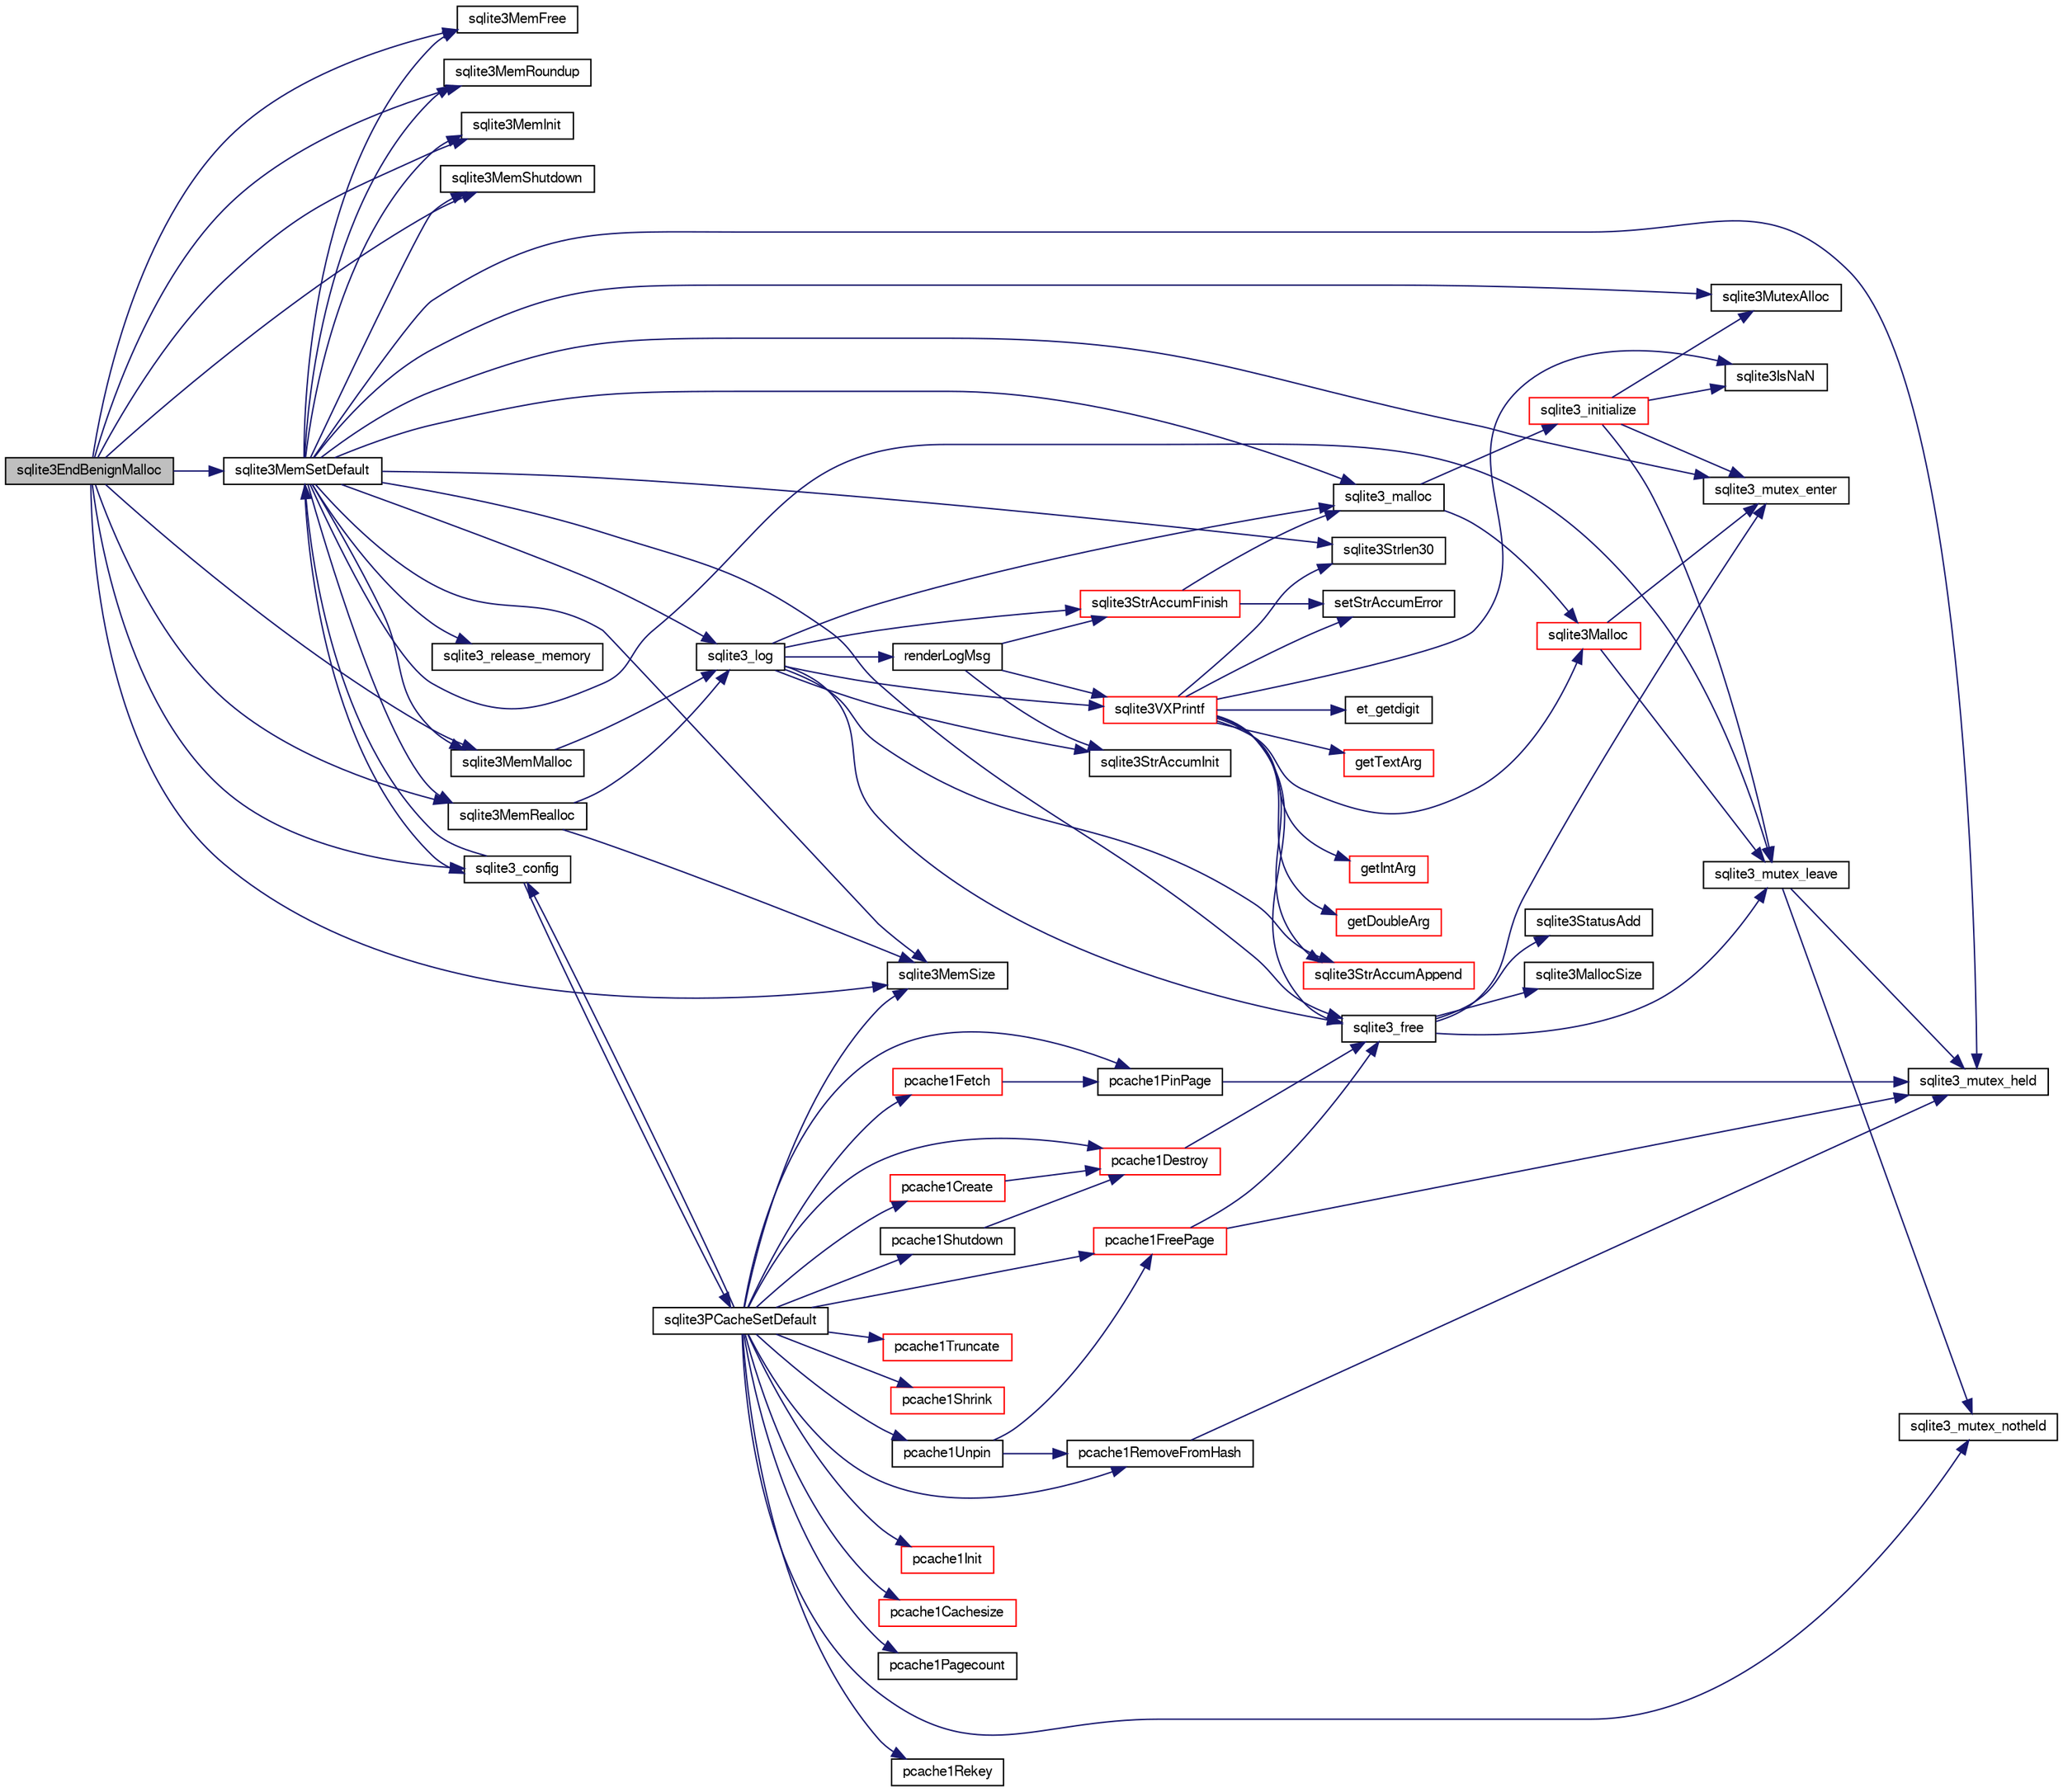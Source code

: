 digraph "sqlite3EndBenignMalloc"
{
  edge [fontname="FreeSans",fontsize="10",labelfontname="FreeSans",labelfontsize="10"];
  node [fontname="FreeSans",fontsize="10",shape=record];
  rankdir="LR";
  Node506634 [label="sqlite3EndBenignMalloc",height=0.2,width=0.4,color="black", fillcolor="grey75", style="filled", fontcolor="black"];
  Node506634 -> Node506635 [color="midnightblue",fontsize="10",style="solid",fontname="FreeSans"];
  Node506635 [label="sqlite3MemMalloc",height=0.2,width=0.4,color="black", fillcolor="white", style="filled",URL="$sqlite3_8c.html#a53157f1a669f949332f44ca9f15c0a43"];
  Node506635 -> Node506636 [color="midnightblue",fontsize="10",style="solid",fontname="FreeSans"];
  Node506636 [label="sqlite3_log",height=0.2,width=0.4,color="black", fillcolor="white", style="filled",URL="$sqlite3_8c.html#a298c9699bf9c143662c6b1fec4b2dc3b"];
  Node506636 -> Node506637 [color="midnightblue",fontsize="10",style="solid",fontname="FreeSans"];
  Node506637 [label="renderLogMsg",height=0.2,width=0.4,color="black", fillcolor="white", style="filled",URL="$sqlite3_8c.html#a7a02b43ce0a27bb52085c7f446d115af"];
  Node506637 -> Node506638 [color="midnightblue",fontsize="10",style="solid",fontname="FreeSans"];
  Node506638 [label="sqlite3StrAccumInit",height=0.2,width=0.4,color="black", fillcolor="white", style="filled",URL="$sqlite3_8c.html#aabf95e113b9d54d519cd15a56215f560"];
  Node506637 -> Node506639 [color="midnightblue",fontsize="10",style="solid",fontname="FreeSans"];
  Node506639 [label="sqlite3VXPrintf",height=0.2,width=0.4,color="red", fillcolor="white", style="filled",URL="$sqlite3_8c.html#a63c25806c9bd4a2b76f9a0eb232c6bde"];
  Node506639 -> Node506640 [color="midnightblue",fontsize="10",style="solid",fontname="FreeSans"];
  Node506640 [label="sqlite3StrAccumAppend",height=0.2,width=0.4,color="red", fillcolor="white", style="filled",URL="$sqlite3_8c.html#a56664fa33def33c5a5245b623441d5e0"];
  Node506639 -> Node506910 [color="midnightblue",fontsize="10",style="solid",fontname="FreeSans"];
  Node506910 [label="getIntArg",height=0.2,width=0.4,color="red", fillcolor="white", style="filled",URL="$sqlite3_8c.html#abff258963dbd9205fb299851a64c67be"];
  Node506639 -> Node506658 [color="midnightblue",fontsize="10",style="solid",fontname="FreeSans"];
  Node506658 [label="sqlite3Malloc",height=0.2,width=0.4,color="red", fillcolor="white", style="filled",URL="$sqlite3_8c.html#a361a2eaa846b1885f123abe46f5d8b2b"];
  Node506658 -> Node506652 [color="midnightblue",fontsize="10",style="solid",fontname="FreeSans"];
  Node506652 [label="sqlite3_mutex_enter",height=0.2,width=0.4,color="black", fillcolor="white", style="filled",URL="$sqlite3_8c.html#a1c12cde690bd89f104de5cbad12a6bf5"];
  Node506658 -> Node506654 [color="midnightblue",fontsize="10",style="solid",fontname="FreeSans"];
  Node506654 [label="sqlite3_mutex_leave",height=0.2,width=0.4,color="black", fillcolor="white", style="filled",URL="$sqlite3_8c.html#a5838d235601dbd3c1fa993555c6bcc93"];
  Node506654 -> Node506646 [color="midnightblue",fontsize="10",style="solid",fontname="FreeSans"];
  Node506646 [label="sqlite3_mutex_held",height=0.2,width=0.4,color="black", fillcolor="white", style="filled",URL="$sqlite3_8c.html#acf77da68932b6bc163c5e68547ecc3e7"];
  Node506654 -> Node506655 [color="midnightblue",fontsize="10",style="solid",fontname="FreeSans"];
  Node506655 [label="sqlite3_mutex_notheld",height=0.2,width=0.4,color="black", fillcolor="white", style="filled",URL="$sqlite3_8c.html#a83967c837c1c000d3b5adcfaa688f5dc"];
  Node506639 -> Node506643 [color="midnightblue",fontsize="10",style="solid",fontname="FreeSans"];
  Node506643 [label="setStrAccumError",height=0.2,width=0.4,color="black", fillcolor="white", style="filled",URL="$sqlite3_8c.html#a3dc479a1fc8ba1ab8edfe51f8a0b102c"];
  Node506639 -> Node506911 [color="midnightblue",fontsize="10",style="solid",fontname="FreeSans"];
  Node506911 [label="getDoubleArg",height=0.2,width=0.4,color="red", fillcolor="white", style="filled",URL="$sqlite3_8c.html#a1cf25120072c85bd261983b24c12c3d9"];
  Node506639 -> Node506803 [color="midnightblue",fontsize="10",style="solid",fontname="FreeSans"];
  Node506803 [label="sqlite3IsNaN",height=0.2,width=0.4,color="black", fillcolor="white", style="filled",URL="$sqlite3_8c.html#aed4d78203877c3486765ccbc7feebb50"];
  Node506639 -> Node506719 [color="midnightblue",fontsize="10",style="solid",fontname="FreeSans"];
  Node506719 [label="sqlite3Strlen30",height=0.2,width=0.4,color="black", fillcolor="white", style="filled",URL="$sqlite3_8c.html#a3dcd80ba41f1a308193dee74857b62a7"];
  Node506639 -> Node506912 [color="midnightblue",fontsize="10",style="solid",fontname="FreeSans"];
  Node506912 [label="et_getdigit",height=0.2,width=0.4,color="black", fillcolor="white", style="filled",URL="$sqlite3_8c.html#a40c5a308749ad07cc2397a53e081bff0"];
  Node506639 -> Node506913 [color="midnightblue",fontsize="10",style="solid",fontname="FreeSans"];
  Node506913 [label="getTextArg",height=0.2,width=0.4,color="red", fillcolor="white", style="filled",URL="$sqlite3_8c.html#afbb41850423ef20071cefaab0431e04d"];
  Node506639 -> Node506651 [color="midnightblue",fontsize="10",style="solid",fontname="FreeSans"];
  Node506651 [label="sqlite3_free",height=0.2,width=0.4,color="black", fillcolor="white", style="filled",URL="$sqlite3_8c.html#a6552349e36a8a691af5487999ab09519"];
  Node506651 -> Node506652 [color="midnightblue",fontsize="10",style="solid",fontname="FreeSans"];
  Node506651 -> Node506653 [color="midnightblue",fontsize="10",style="solid",fontname="FreeSans"];
  Node506653 [label="sqlite3StatusAdd",height=0.2,width=0.4,color="black", fillcolor="white", style="filled",URL="$sqlite3_8c.html#afa029f93586aeab4cc85360905dae9cd"];
  Node506651 -> Node506649 [color="midnightblue",fontsize="10",style="solid",fontname="FreeSans"];
  Node506649 [label="sqlite3MallocSize",height=0.2,width=0.4,color="black", fillcolor="white", style="filled",URL="$sqlite3_8c.html#acf5d2a5f35270bafb050bd2def576955"];
  Node506651 -> Node506654 [color="midnightblue",fontsize="10",style="solid",fontname="FreeSans"];
  Node506637 -> Node506746 [color="midnightblue",fontsize="10",style="solid",fontname="FreeSans"];
  Node506746 [label="sqlite3StrAccumFinish",height=0.2,width=0.4,color="red", fillcolor="white", style="filled",URL="$sqlite3_8c.html#adb7f26b10ac1b847db6f000ef4c2e2ba"];
  Node506746 -> Node506721 [color="midnightblue",fontsize="10",style="solid",fontname="FreeSans"];
  Node506721 [label="sqlite3_malloc",height=0.2,width=0.4,color="black", fillcolor="white", style="filled",URL="$sqlite3_8c.html#ac79dba55fc32b6a840cf5a9769bce7cd"];
  Node506721 -> Node506664 [color="midnightblue",fontsize="10",style="solid",fontname="FreeSans"];
  Node506664 [label="sqlite3_initialize",height=0.2,width=0.4,color="red", fillcolor="white", style="filled",URL="$sqlite3_8c.html#ab0c0ee2d5d4cf8b28e9572296a8861df"];
  Node506664 -> Node506683 [color="midnightblue",fontsize="10",style="solid",fontname="FreeSans"];
  Node506683 [label="sqlite3MutexAlloc",height=0.2,width=0.4,color="black", fillcolor="white", style="filled",URL="$sqlite3_8c.html#a0e3f432ee581f6876b590e7ad7e84e19"];
  Node506664 -> Node506652 [color="midnightblue",fontsize="10",style="solid",fontname="FreeSans"];
  Node506664 -> Node506654 [color="midnightblue",fontsize="10",style="solid",fontname="FreeSans"];
  Node506664 -> Node506803 [color="midnightblue",fontsize="10",style="solid",fontname="FreeSans"];
  Node506721 -> Node506658 [color="midnightblue",fontsize="10",style="solid",fontname="FreeSans"];
  Node506746 -> Node506643 [color="midnightblue",fontsize="10",style="solid",fontname="FreeSans"];
  Node506636 -> Node506638 [color="midnightblue",fontsize="10",style="solid",fontname="FreeSans"];
  Node506636 -> Node506639 [color="midnightblue",fontsize="10",style="solid",fontname="FreeSans"];
  Node506636 -> Node506746 [color="midnightblue",fontsize="10",style="solid",fontname="FreeSans"];
  Node506636 -> Node506721 [color="midnightblue",fontsize="10",style="solid",fontname="FreeSans"];
  Node506636 -> Node506651 [color="midnightblue",fontsize="10",style="solid",fontname="FreeSans"];
  Node506636 -> Node506640 [color="midnightblue",fontsize="10",style="solid",fontname="FreeSans"];
  Node506634 -> Node506686 [color="midnightblue",fontsize="10",style="solid",fontname="FreeSans"];
  Node506686 [label="sqlite3MemFree",height=0.2,width=0.4,color="black", fillcolor="white", style="filled",URL="$sqlite3_8c.html#a4198492989c7a427e3d704c06058850a"];
  Node506634 -> Node506687 [color="midnightblue",fontsize="10",style="solid",fontname="FreeSans"];
  Node506687 [label="sqlite3MemRealloc",height=0.2,width=0.4,color="black", fillcolor="white", style="filled",URL="$sqlite3_8c.html#addd043cc5742c3b0cf536763cd4e6948"];
  Node506687 -> Node506636 [color="midnightblue",fontsize="10",style="solid",fontname="FreeSans"];
  Node506687 -> Node506688 [color="midnightblue",fontsize="10",style="solid",fontname="FreeSans"];
  Node506688 [label="sqlite3MemSize",height=0.2,width=0.4,color="black", fillcolor="white", style="filled",URL="$sqlite3_8c.html#a564962938d56643e999de431c190f937"];
  Node506634 -> Node506688 [color="midnightblue",fontsize="10",style="solid",fontname="FreeSans"];
  Node506634 -> Node506689 [color="midnightblue",fontsize="10",style="solid",fontname="FreeSans"];
  Node506689 [label="sqlite3MemRoundup",height=0.2,width=0.4,color="black", fillcolor="white", style="filled",URL="$sqlite3_8c.html#ac9d66a2d2d224dfafcf6a49d48436ddc"];
  Node506634 -> Node506690 [color="midnightblue",fontsize="10",style="solid",fontname="FreeSans"];
  Node506690 [label="sqlite3MemInit",height=0.2,width=0.4,color="black", fillcolor="white", style="filled",URL="$sqlite3_8c.html#a1ec61c1becf036ba7fcb571ae51300af"];
  Node506634 -> Node506691 [color="midnightblue",fontsize="10",style="solid",fontname="FreeSans"];
  Node506691 [label="sqlite3MemShutdown",height=0.2,width=0.4,color="black", fillcolor="white", style="filled",URL="$sqlite3_8c.html#a934531b3f7c4743196f453ce6db028dc"];
  Node506634 -> Node506685 [color="midnightblue",fontsize="10",style="solid",fontname="FreeSans"];
  Node506685 [label="sqlite3MemSetDefault",height=0.2,width=0.4,color="black", fillcolor="white", style="filled",URL="$sqlite3_8c.html#a162fbfd727e92c5f8f72625b5ff62549"];
  Node506685 -> Node506635 [color="midnightblue",fontsize="10",style="solid",fontname="FreeSans"];
  Node506685 -> Node506686 [color="midnightblue",fontsize="10",style="solid",fontname="FreeSans"];
  Node506685 -> Node506687 [color="midnightblue",fontsize="10",style="solid",fontname="FreeSans"];
  Node506685 -> Node506688 [color="midnightblue",fontsize="10",style="solid",fontname="FreeSans"];
  Node506685 -> Node506689 [color="midnightblue",fontsize="10",style="solid",fontname="FreeSans"];
  Node506685 -> Node506690 [color="midnightblue",fontsize="10",style="solid",fontname="FreeSans"];
  Node506685 -> Node506691 [color="midnightblue",fontsize="10",style="solid",fontname="FreeSans"];
  Node506685 -> Node506692 [color="midnightblue",fontsize="10",style="solid",fontname="FreeSans"];
  Node506692 [label="sqlite3_config",height=0.2,width=0.4,color="black", fillcolor="white", style="filled",URL="$sqlite3_8c.html#a74ad420b6f26bc06a04ff6ecec8a8c91"];
  Node506692 -> Node506685 [color="midnightblue",fontsize="10",style="solid",fontname="FreeSans"];
  Node506692 -> Node506693 [color="midnightblue",fontsize="10",style="solid",fontname="FreeSans"];
  Node506693 [label="sqlite3PCacheSetDefault",height=0.2,width=0.4,color="black", fillcolor="white", style="filled",URL="$sqlite3_8c.html#a91974afe7709a742451438556ee0c70c"];
  Node506693 -> Node506694 [color="midnightblue",fontsize="10",style="solid",fontname="FreeSans"];
  Node506694 [label="pcache1Init",height=0.2,width=0.4,color="red", fillcolor="white", style="filled",URL="$sqlite3_8c.html#a05e9c1daf3dd812db1d769b69b20e069"];
  Node506693 -> Node506696 [color="midnightblue",fontsize="10",style="solid",fontname="FreeSans"];
  Node506696 [label="pcache1Shutdown",height=0.2,width=0.4,color="black", fillcolor="white", style="filled",URL="$sqlite3_8c.html#a707b7714a99d68e6858d4305b2a02579"];
  Node506696 -> Node506697 [color="midnightblue",fontsize="10",style="solid",fontname="FreeSans"];
  Node506697 [label="pcache1Destroy",height=0.2,width=0.4,color="red", fillcolor="white", style="filled",URL="$sqlite3_8c.html#af128220dedcda78a71f3283ece247258"];
  Node506697 -> Node506651 [color="midnightblue",fontsize="10",style="solid",fontname="FreeSans"];
  Node506693 -> Node506704 [color="midnightblue",fontsize="10",style="solid",fontname="FreeSans"];
  Node506704 [label="pcache1Create",height=0.2,width=0.4,color="red", fillcolor="white", style="filled",URL="$sqlite3_8c.html#a44cfeb7ecaf2b6aa54934d3deaee8919"];
  Node506704 -> Node506697 [color="midnightblue",fontsize="10",style="solid",fontname="FreeSans"];
  Node506693 -> Node506707 [color="midnightblue",fontsize="10",style="solid",fontname="FreeSans"];
  Node506707 [label="pcache1Cachesize",height=0.2,width=0.4,color="red", fillcolor="white", style="filled",URL="$sqlite3_8c.html#a071ef90a5e389826abcea7883ff2cd05"];
  Node506693 -> Node506708 [color="midnightblue",fontsize="10",style="solid",fontname="FreeSans"];
  Node506708 [label="pcache1Pagecount",height=0.2,width=0.4,color="black", fillcolor="white", style="filled",URL="$sqlite3_8c.html#aad313c3d8464ce3154a2a31409c5c625"];
  Node506693 -> Node506709 [color="midnightblue",fontsize="10",style="solid",fontname="FreeSans"];
  Node506709 [label="pcache1Fetch",height=0.2,width=0.4,color="red", fillcolor="white", style="filled",URL="$sqlite3_8c.html#a745bc37e2a945b10e6b23a6fe6c35411"];
  Node506709 -> Node506699 [color="midnightblue",fontsize="10",style="solid",fontname="FreeSans"];
  Node506699 [label="pcache1PinPage",height=0.2,width=0.4,color="black", fillcolor="white", style="filled",URL="$sqlite3_8c.html#a8c56f8763581386fa892a46f77c8d684"];
  Node506699 -> Node506646 [color="midnightblue",fontsize="10",style="solid",fontname="FreeSans"];
  Node506693 -> Node506715 [color="midnightblue",fontsize="10",style="solid",fontname="FreeSans"];
  Node506715 [label="pcache1Unpin",height=0.2,width=0.4,color="black", fillcolor="white", style="filled",URL="$sqlite3_8c.html#a5f9a5ef3862388dc0b104f9efea3f8c5"];
  Node506715 -> Node506703 [color="midnightblue",fontsize="10",style="solid",fontname="FreeSans"];
  Node506703 [label="pcache1RemoveFromHash",height=0.2,width=0.4,color="black", fillcolor="white", style="filled",URL="$sqlite3_8c.html#a1b58eae8a9fe64c0c817a74a2ac7ad41"];
  Node506703 -> Node506646 [color="midnightblue",fontsize="10",style="solid",fontname="FreeSans"];
  Node506715 -> Node506700 [color="midnightblue",fontsize="10",style="solid",fontname="FreeSans"];
  Node506700 [label="pcache1FreePage",height=0.2,width=0.4,color="red", fillcolor="white", style="filled",URL="$sqlite3_8c.html#aa3f573a706805bb81ef72ff65ffcdb79"];
  Node506700 -> Node506646 [color="midnightblue",fontsize="10",style="solid",fontname="FreeSans"];
  Node506700 -> Node506651 [color="midnightblue",fontsize="10",style="solid",fontname="FreeSans"];
  Node506693 -> Node506716 [color="midnightblue",fontsize="10",style="solid",fontname="FreeSans"];
  Node506716 [label="pcache1Rekey",height=0.2,width=0.4,color="black", fillcolor="white", style="filled",URL="$sqlite3_8c.html#af4b8e7f81a3c3379d34aa2060102fcfe"];
  Node506693 -> Node506717 [color="midnightblue",fontsize="10",style="solid",fontname="FreeSans"];
  Node506717 [label="pcache1Truncate",height=0.2,width=0.4,color="red", fillcolor="white", style="filled",URL="$sqlite3_8c.html#ab21c5f71467aa7cfe1d1da105ecab289"];
  Node506693 -> Node506697 [color="midnightblue",fontsize="10",style="solid",fontname="FreeSans"];
  Node506693 -> Node506718 [color="midnightblue",fontsize="10",style="solid",fontname="FreeSans"];
  Node506718 [label="pcache1Shrink",height=0.2,width=0.4,color="red", fillcolor="white", style="filled",URL="$sqlite3_8c.html#a7f62f5f6d03ab88020fa8e2ab80ca38e"];
  Node506693 -> Node506692 [color="midnightblue",fontsize="10",style="solid",fontname="FreeSans"];
  Node506693 -> Node506655 [color="midnightblue",fontsize="10",style="solid",fontname="FreeSans"];
  Node506693 -> Node506688 [color="midnightblue",fontsize="10",style="solid",fontname="FreeSans"];
  Node506693 -> Node506699 [color="midnightblue",fontsize="10",style="solid",fontname="FreeSans"];
  Node506693 -> Node506703 [color="midnightblue",fontsize="10",style="solid",fontname="FreeSans"];
  Node506693 -> Node506700 [color="midnightblue",fontsize="10",style="solid",fontname="FreeSans"];
  Node506685 -> Node506683 [color="midnightblue",fontsize="10",style="solid",fontname="FreeSans"];
  Node506685 -> Node506652 [color="midnightblue",fontsize="10",style="solid",fontname="FreeSans"];
  Node506685 -> Node506654 [color="midnightblue",fontsize="10",style="solid",fontname="FreeSans"];
  Node506685 -> Node506719 [color="midnightblue",fontsize="10",style="solid",fontname="FreeSans"];
  Node506685 -> Node506646 [color="midnightblue",fontsize="10",style="solid",fontname="FreeSans"];
  Node506685 -> Node506720 [color="midnightblue",fontsize="10",style="solid",fontname="FreeSans"];
  Node506720 [label="sqlite3_release_memory",height=0.2,width=0.4,color="black", fillcolor="white", style="filled",URL="$sqlite3_8c.html#a91037e7ef182e008677dae146e15cf92"];
  Node506685 -> Node506721 [color="midnightblue",fontsize="10",style="solid",fontname="FreeSans"];
  Node506685 -> Node506651 [color="midnightblue",fontsize="10",style="solid",fontname="FreeSans"];
  Node506685 -> Node506636 [color="midnightblue",fontsize="10",style="solid",fontname="FreeSans"];
  Node506634 -> Node506692 [color="midnightblue",fontsize="10",style="solid",fontname="FreeSans"];
}
